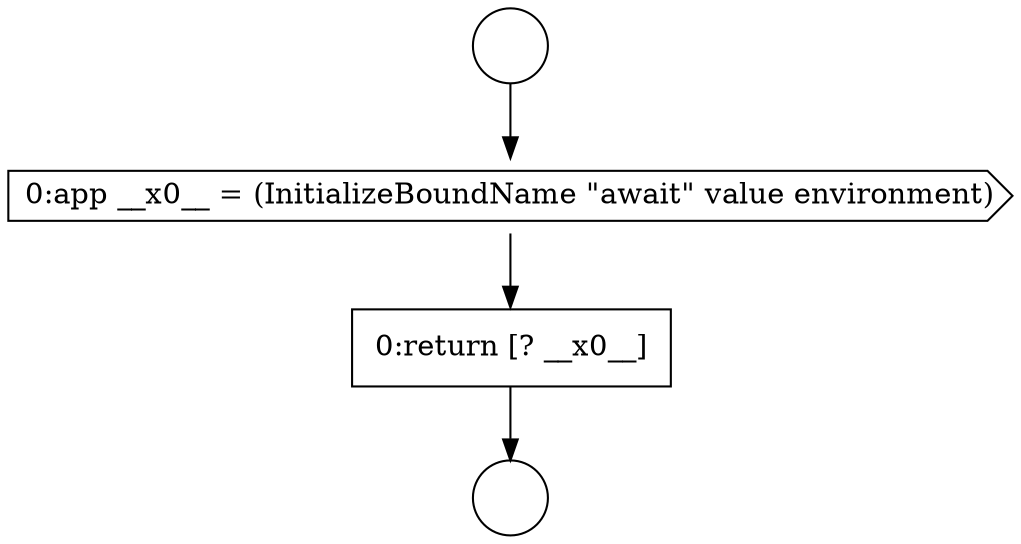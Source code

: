digraph {
  node3152 [shape=circle label=" " color="black" fillcolor="white" style=filled]
  node3154 [shape=cds, label=<<font color="black">0:app __x0__ = (InitializeBoundName &quot;await&quot; value environment)</font>> color="black" fillcolor="white" style=filled]
  node3155 [shape=none, margin=0, label=<<font color="black">
    <table border="0" cellborder="1" cellspacing="0" cellpadding="10">
      <tr><td align="left">0:return [? __x0__]</td></tr>
    </table>
  </font>> color="black" fillcolor="white" style=filled]
  node3153 [shape=circle label=" " color="black" fillcolor="white" style=filled]
  node3152 -> node3154 [ color="black"]
  node3154 -> node3155 [ color="black"]
  node3155 -> node3153 [ color="black"]
}
